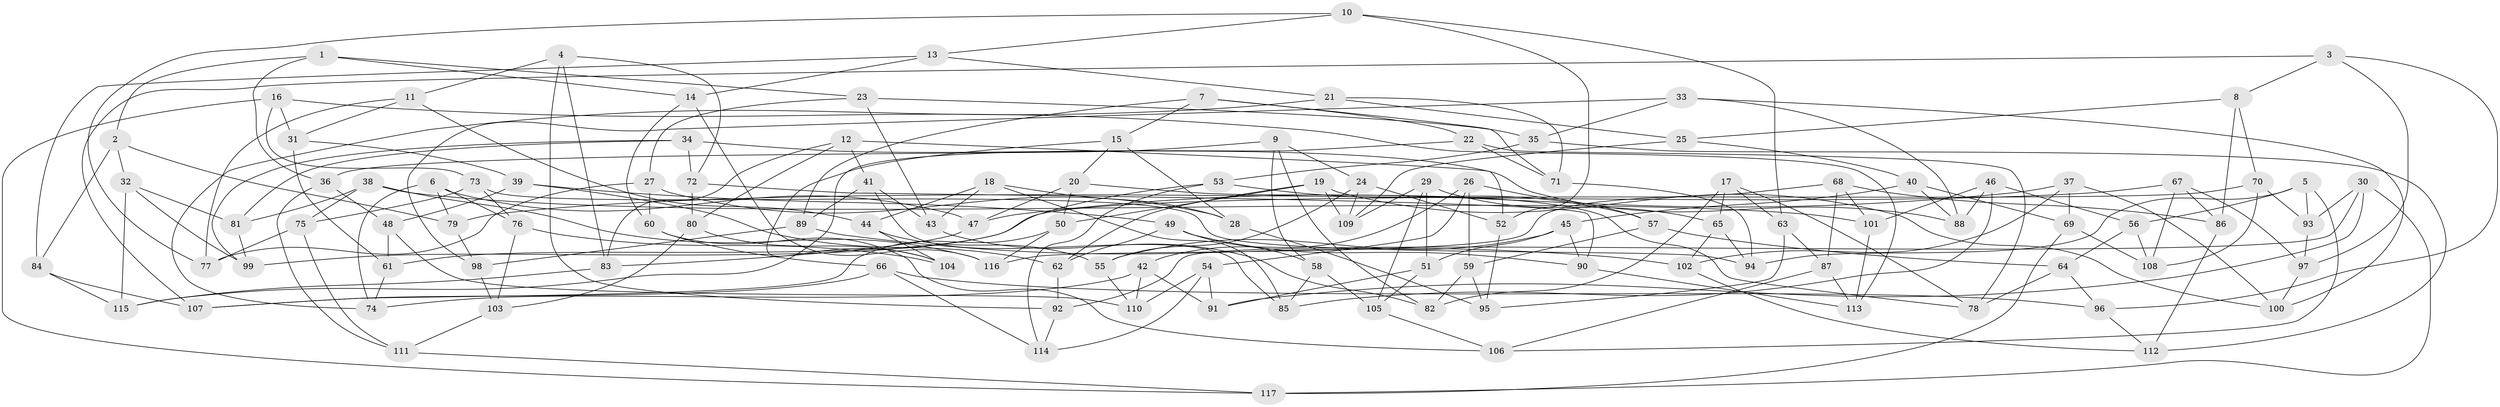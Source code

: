 // Generated by graph-tools (version 1.1) at 2025/56/03/09/25 04:56:33]
// undirected, 117 vertices, 234 edges
graph export_dot {
graph [start="1"]
  node [color=gray90,style=filled];
  1;
  2;
  3;
  4;
  5;
  6;
  7;
  8;
  9;
  10;
  11;
  12;
  13;
  14;
  15;
  16;
  17;
  18;
  19;
  20;
  21;
  22;
  23;
  24;
  25;
  26;
  27;
  28;
  29;
  30;
  31;
  32;
  33;
  34;
  35;
  36;
  37;
  38;
  39;
  40;
  41;
  42;
  43;
  44;
  45;
  46;
  47;
  48;
  49;
  50;
  51;
  52;
  53;
  54;
  55;
  56;
  57;
  58;
  59;
  60;
  61;
  62;
  63;
  64;
  65;
  66;
  67;
  68;
  69;
  70;
  71;
  72;
  73;
  74;
  75;
  76;
  77;
  78;
  79;
  80;
  81;
  82;
  83;
  84;
  85;
  86;
  87;
  88;
  89;
  90;
  91;
  92;
  93;
  94;
  95;
  96;
  97;
  98;
  99;
  100;
  101;
  102;
  103;
  104;
  105;
  106;
  107;
  108;
  109;
  110;
  111;
  112;
  113;
  114;
  115;
  116;
  117;
  1 -- 36;
  1 -- 14;
  1 -- 23;
  1 -- 2;
  2 -- 84;
  2 -- 79;
  2 -- 32;
  3 -- 107;
  3 -- 8;
  3 -- 96;
  3 -- 97;
  4 -- 92;
  4 -- 83;
  4 -- 11;
  4 -- 72;
  5 -- 93;
  5 -- 94;
  5 -- 106;
  5 -- 56;
  6 -- 74;
  6 -- 76;
  6 -- 79;
  6 -- 47;
  7 -- 89;
  7 -- 71;
  7 -- 22;
  7 -- 15;
  8 -- 25;
  8 -- 86;
  8 -- 70;
  9 -- 82;
  9 -- 36;
  9 -- 58;
  9 -- 24;
  10 -- 63;
  10 -- 77;
  10 -- 52;
  10 -- 13;
  11 -- 31;
  11 -- 77;
  11 -- 44;
  12 -- 83;
  12 -- 80;
  12 -- 41;
  12 -- 52;
  13 -- 21;
  13 -- 84;
  13 -- 14;
  14 -- 60;
  14 -- 116;
  15 -- 104;
  15 -- 20;
  15 -- 28;
  16 -- 31;
  16 -- 117;
  16 -- 73;
  16 -- 113;
  17 -- 63;
  17 -- 65;
  17 -- 82;
  17 -- 78;
  18 -- 44;
  18 -- 85;
  18 -- 28;
  18 -- 43;
  19 -- 100;
  19 -- 50;
  19 -- 62;
  19 -- 109;
  20 -- 47;
  20 -- 78;
  20 -- 50;
  21 -- 25;
  21 -- 74;
  21 -- 71;
  22 -- 115;
  22 -- 71;
  22 -- 78;
  23 -- 35;
  23 -- 27;
  23 -- 43;
  24 -- 52;
  24 -- 55;
  24 -- 109;
  25 -- 40;
  25 -- 109;
  26 -- 59;
  26 -- 54;
  26 -- 57;
  26 -- 42;
  27 -- 60;
  27 -- 77;
  27 -- 28;
  28 -- 95;
  29 -- 65;
  29 -- 105;
  29 -- 109;
  29 -- 51;
  30 -- 92;
  30 -- 93;
  30 -- 117;
  30 -- 91;
  31 -- 61;
  31 -- 39;
  32 -- 81;
  32 -- 115;
  32 -- 99;
  33 -- 88;
  33 -- 98;
  33 -- 100;
  33 -- 35;
  34 -- 72;
  34 -- 88;
  34 -- 99;
  34 -- 81;
  35 -- 53;
  35 -- 112;
  36 -- 48;
  36 -- 111;
  37 -- 100;
  37 -- 69;
  37 -- 102;
  37 -- 47;
  38 -- 101;
  38 -- 81;
  38 -- 75;
  38 -- 116;
  39 -- 48;
  39 -- 49;
  39 -- 62;
  40 -- 69;
  40 -- 45;
  40 -- 88;
  41 -- 85;
  41 -- 43;
  41 -- 89;
  42 -- 110;
  42 -- 74;
  42 -- 91;
  43 -- 82;
  44 -- 55;
  44 -- 104;
  45 -- 90;
  45 -- 51;
  45 -- 55;
  46 -- 88;
  46 -- 56;
  46 -- 85;
  46 -- 101;
  47 -- 83;
  48 -- 110;
  48 -- 61;
  49 -- 62;
  49 -- 90;
  49 -- 58;
  50 -- 107;
  50 -- 116;
  51 -- 105;
  51 -- 91;
  52 -- 95;
  53 -- 114;
  53 -- 57;
  53 -- 61;
  54 -- 110;
  54 -- 91;
  54 -- 114;
  55 -- 110;
  56 -- 64;
  56 -- 108;
  57 -- 59;
  57 -- 64;
  58 -- 105;
  58 -- 85;
  59 -- 82;
  59 -- 95;
  60 -- 106;
  60 -- 66;
  61 -- 74;
  62 -- 92;
  63 -- 87;
  63 -- 95;
  64 -- 96;
  64 -- 78;
  65 -- 102;
  65 -- 94;
  66 -- 107;
  66 -- 96;
  66 -- 114;
  67 -- 97;
  67 -- 79;
  67 -- 86;
  67 -- 108;
  68 -- 86;
  68 -- 116;
  68 -- 87;
  68 -- 101;
  69 -- 108;
  69 -- 117;
  70 -- 99;
  70 -- 93;
  70 -- 108;
  71 -- 94;
  72 -- 90;
  72 -- 80;
  73 -- 75;
  73 -- 94;
  73 -- 76;
  75 -- 77;
  75 -- 111;
  76 -- 104;
  76 -- 103;
  79 -- 98;
  80 -- 103;
  80 -- 104;
  81 -- 99;
  83 -- 115;
  84 -- 115;
  84 -- 107;
  86 -- 112;
  87 -- 106;
  87 -- 113;
  89 -- 102;
  89 -- 98;
  90 -- 113;
  92 -- 114;
  93 -- 97;
  96 -- 112;
  97 -- 100;
  98 -- 103;
  101 -- 113;
  102 -- 112;
  103 -- 111;
  105 -- 106;
  111 -- 117;
}
